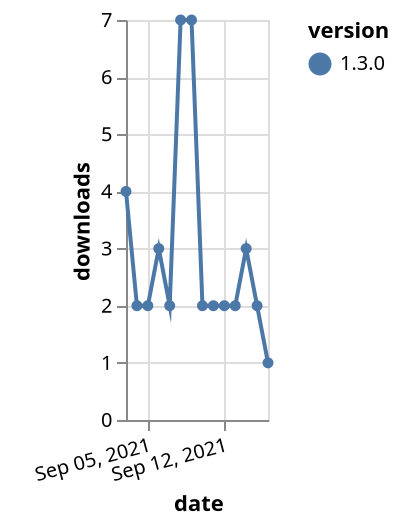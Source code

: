 {"$schema": "https://vega.github.io/schema/vega-lite/v5.json", "description": "A simple bar chart with embedded data.", "data": {"values": [{"date": "2021-09-03", "total": 3030, "delta": 4, "version": "1.3.0"}, {"date": "2021-09-04", "total": 3032, "delta": 2, "version": "1.3.0"}, {"date": "2021-09-05", "total": 3034, "delta": 2, "version": "1.3.0"}, {"date": "2021-09-06", "total": 3037, "delta": 3, "version": "1.3.0"}, {"date": "2021-09-07", "total": 3039, "delta": 2, "version": "1.3.0"}, {"date": "2021-09-08", "total": 3046, "delta": 7, "version": "1.3.0"}, {"date": "2021-09-09", "total": 3053, "delta": 7, "version": "1.3.0"}, {"date": "2021-09-10", "total": 3055, "delta": 2, "version": "1.3.0"}, {"date": "2021-09-11", "total": 3057, "delta": 2, "version": "1.3.0"}, {"date": "2021-09-12", "total": 3059, "delta": 2, "version": "1.3.0"}, {"date": "2021-09-13", "total": 3061, "delta": 2, "version": "1.3.0"}, {"date": "2021-09-14", "total": 3064, "delta": 3, "version": "1.3.0"}, {"date": "2021-09-15", "total": 3066, "delta": 2, "version": "1.3.0"}, {"date": "2021-09-16", "total": 3067, "delta": 1, "version": "1.3.0"}]}, "width": "container", "mark": {"type": "line", "point": {"filled": true}}, "encoding": {"x": {"field": "date", "type": "temporal", "timeUnit": "yearmonthdate", "title": "date", "axis": {"labelAngle": -15}}, "y": {"field": "delta", "type": "quantitative", "title": "downloads"}, "color": {"field": "version", "type": "nominal"}, "tooltip": {"field": "delta"}}}